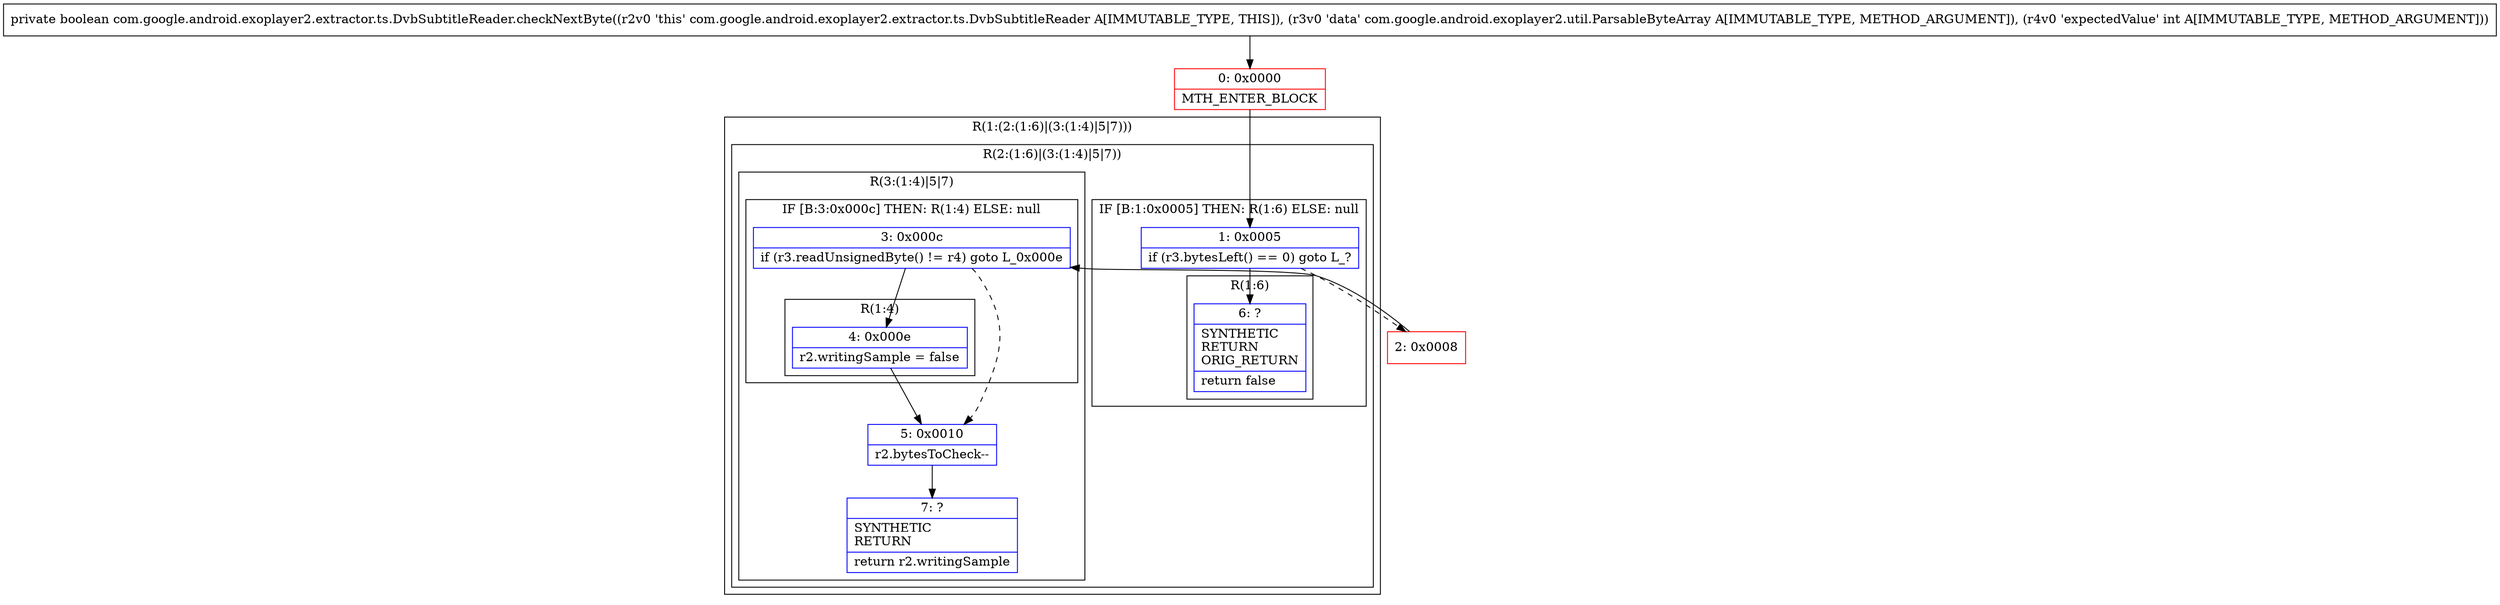 digraph "CFG forcom.google.android.exoplayer2.extractor.ts.DvbSubtitleReader.checkNextByte(Lcom\/google\/android\/exoplayer2\/util\/ParsableByteArray;I)Z" {
subgraph cluster_Region_1052870795 {
label = "R(1:(2:(1:6)|(3:(1:4)|5|7)))";
node [shape=record,color=blue];
subgraph cluster_Region_226399776 {
label = "R(2:(1:6)|(3:(1:4)|5|7))";
node [shape=record,color=blue];
subgraph cluster_IfRegion_1053285485 {
label = "IF [B:1:0x0005] THEN: R(1:6) ELSE: null";
node [shape=record,color=blue];
Node_1 [shape=record,label="{1\:\ 0x0005|if (r3.bytesLeft() == 0) goto L_?\l}"];
subgraph cluster_Region_1445050859 {
label = "R(1:6)";
node [shape=record,color=blue];
Node_6 [shape=record,label="{6\:\ ?|SYNTHETIC\lRETURN\lORIG_RETURN\l|return false\l}"];
}
}
subgraph cluster_Region_1687610996 {
label = "R(3:(1:4)|5|7)";
node [shape=record,color=blue];
subgraph cluster_IfRegion_497070928 {
label = "IF [B:3:0x000c] THEN: R(1:4) ELSE: null";
node [shape=record,color=blue];
Node_3 [shape=record,label="{3\:\ 0x000c|if (r3.readUnsignedByte() != r4) goto L_0x000e\l}"];
subgraph cluster_Region_486813757 {
label = "R(1:4)";
node [shape=record,color=blue];
Node_4 [shape=record,label="{4\:\ 0x000e|r2.writingSample = false\l}"];
}
}
Node_5 [shape=record,label="{5\:\ 0x0010|r2.bytesToCheck\-\-\l}"];
Node_7 [shape=record,label="{7\:\ ?|SYNTHETIC\lRETURN\l|return r2.writingSample\l}"];
}
}
}
Node_0 [shape=record,color=red,label="{0\:\ 0x0000|MTH_ENTER_BLOCK\l}"];
Node_2 [shape=record,color=red,label="{2\:\ 0x0008}"];
MethodNode[shape=record,label="{private boolean com.google.android.exoplayer2.extractor.ts.DvbSubtitleReader.checkNextByte((r2v0 'this' com.google.android.exoplayer2.extractor.ts.DvbSubtitleReader A[IMMUTABLE_TYPE, THIS]), (r3v0 'data' com.google.android.exoplayer2.util.ParsableByteArray A[IMMUTABLE_TYPE, METHOD_ARGUMENT]), (r4v0 'expectedValue' int A[IMMUTABLE_TYPE, METHOD_ARGUMENT])) }"];
MethodNode -> Node_0;
Node_1 -> Node_2[style=dashed];
Node_1 -> Node_6;
Node_3 -> Node_4;
Node_3 -> Node_5[style=dashed];
Node_4 -> Node_5;
Node_5 -> Node_7;
Node_0 -> Node_1;
Node_2 -> Node_3;
}

